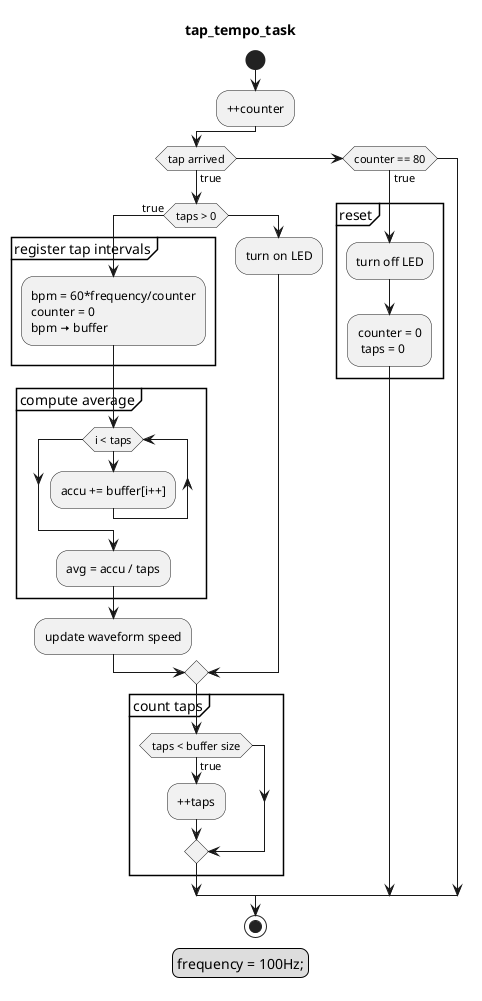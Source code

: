 @startuml
title tap_tempo_task

legend
frequency = 100Hz;
end legend

start

:++counter;

if (tap arrived) then (true)

    if (taps > 0) then (true)

        partition "register tap intervals" {
        :bpm = 60*frequency/counter
        counter = 0
        bpm <&arrow-right> buffer;
        }

        partition "compute average" {
        while (i < taps)
            :accu += buffer[i++];
        endwhile
        :avg = accu / taps;
        }

        :update waveform speed;
    else
        :turn on LED;
    endif

    partition "count taps" {
    if (taps < buffer size) then (true)
        :++taps;
    else
    endif
    }

elseif (counter == 80) then (true)

    partition "reset" {
    :turn off LED;
    :counter = 0
     taps = 0;
    }

else
endif

stop
@enduml
